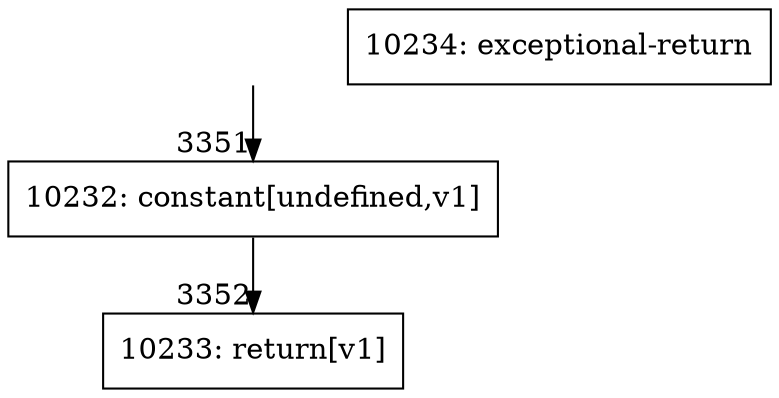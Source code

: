 digraph {
rankdir="TD"
BB_entry221[shape=none,label=""];
BB_entry221 -> BB3351 [tailport=s, headport=n, headlabel="    3351"]
BB3351 [shape=record label="{10232: constant[undefined,v1]}" ] 
BB3351 -> BB3352 [tailport=s, headport=n, headlabel="      3352"]
BB3352 [shape=record label="{10233: return[v1]}" ] 
BB3353 [shape=record label="{10234: exceptional-return}" ] 
//#$~ 4147
}
